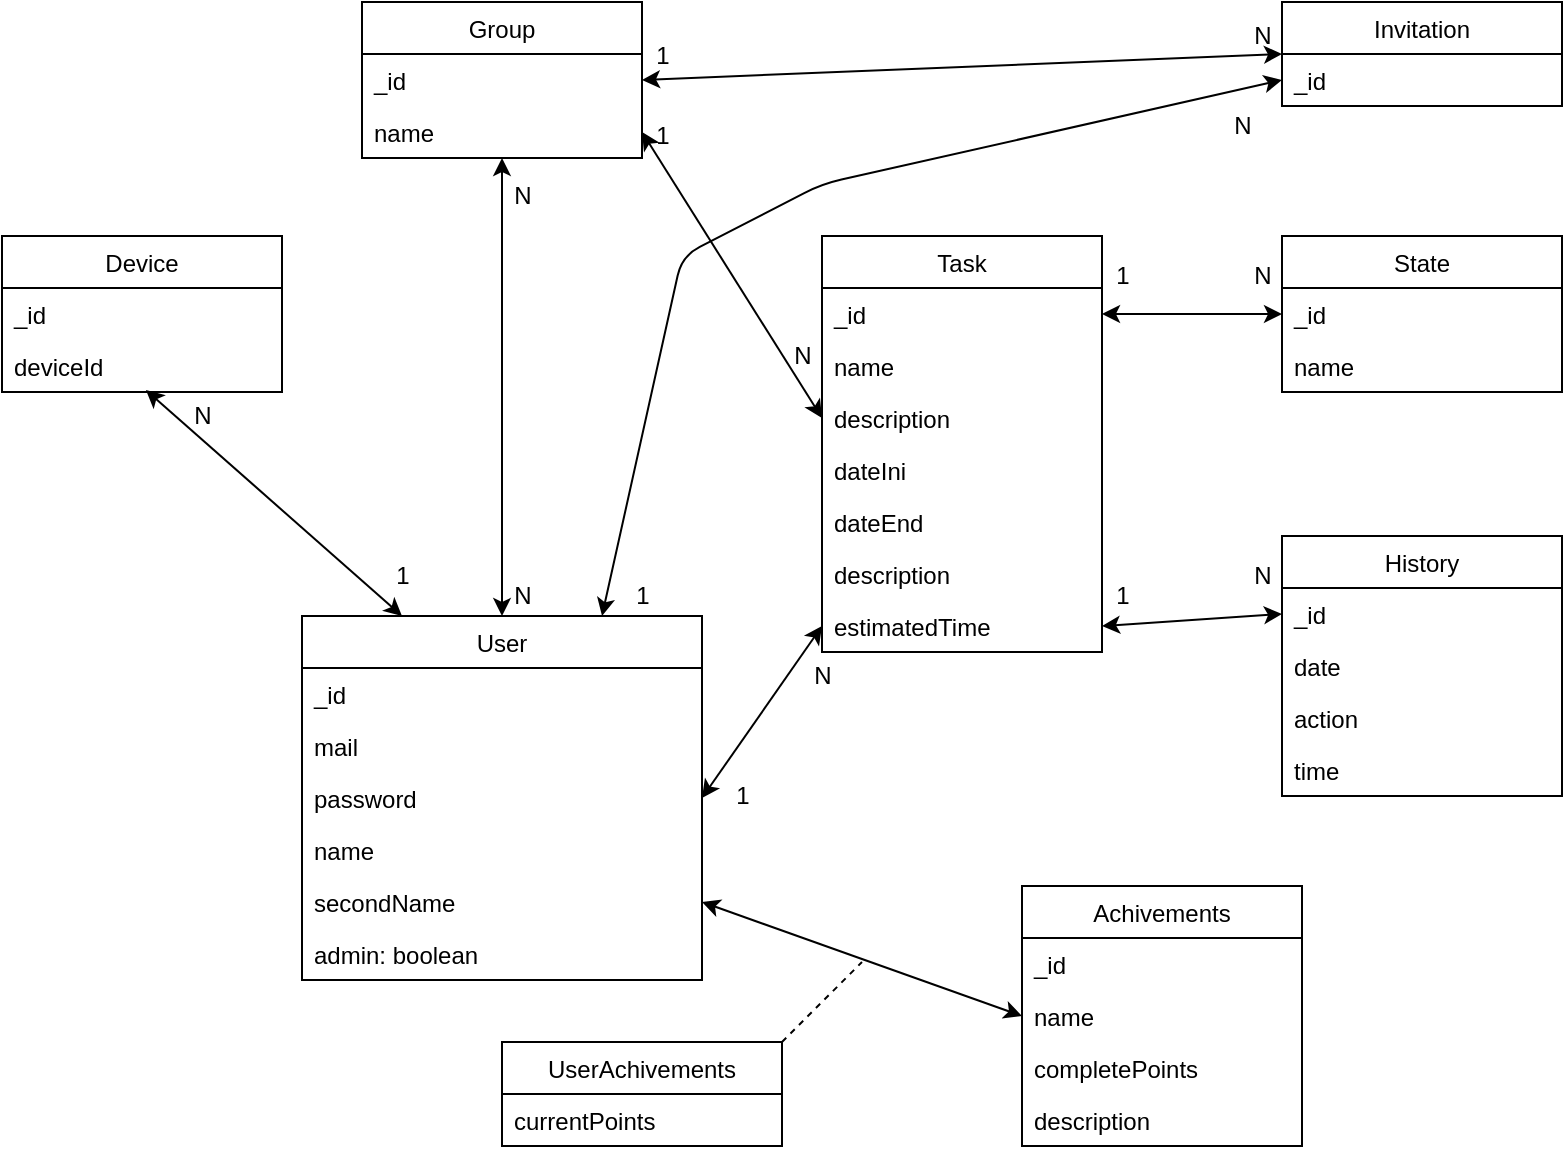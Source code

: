<mxfile version="14.4.3" type="device"><diagram id="mBvxw70yb0Zf4yTF3M4U" name="Página-1"><mxGraphModel dx="1326" dy="806" grid="1" gridSize="10" guides="1" tooltips="1" connect="1" arrows="1" fold="1" page="1" pageScale="1" pageWidth="827" pageHeight="1169" math="0" shadow="0"><root><mxCell id="0"/><mxCell id="1" parent="0"/><mxCell id="lRIT42_bY--8WyriqjhK-4" value="Group" style="swimlane;fontStyle=0;childLayout=stackLayout;horizontal=1;startSize=26;fillColor=none;horizontalStack=0;resizeParent=1;resizeParentMax=0;resizeLast=0;collapsible=1;marginBottom=0;" parent="1" vertex="1"><mxGeometry x="200" y="13" width="140" height="78" as="geometry"><mxRectangle x="359" y="520" width="90" height="26" as="alternateBounds"/></mxGeometry></mxCell><mxCell id="lRIT42_bY--8WyriqjhK-5" value="_id" style="text;strokeColor=none;fillColor=none;align=left;verticalAlign=top;spacingLeft=4;spacingRight=4;overflow=hidden;rotatable=0;points=[[0,0.5],[1,0.5]];portConstraint=eastwest;" parent="lRIT42_bY--8WyriqjhK-4" vertex="1"><mxGeometry y="26" width="140" height="26" as="geometry"/></mxCell><mxCell id="lRIT42_bY--8WyriqjhK-6" value="name" style="text;strokeColor=none;fillColor=none;align=left;verticalAlign=top;spacingLeft=4;spacingRight=4;overflow=hidden;rotatable=0;points=[[0,0.5],[1,0.5]];portConstraint=eastwest;" parent="lRIT42_bY--8WyriqjhK-4" vertex="1"><mxGeometry y="52" width="140" height="26" as="geometry"/></mxCell><mxCell id="lRIT42_bY--8WyriqjhK-8" value="Invitation" style="swimlane;fontStyle=0;childLayout=stackLayout;horizontal=1;startSize=26;fillColor=none;horizontalStack=0;resizeParent=1;resizeParentMax=0;resizeLast=0;collapsible=1;marginBottom=0;" parent="1" vertex="1"><mxGeometry x="660" y="13" width="140" height="52" as="geometry"/></mxCell><mxCell id="lRIT42_bY--8WyriqjhK-9" value="_id" style="text;strokeColor=none;fillColor=none;align=left;verticalAlign=top;spacingLeft=4;spacingRight=4;overflow=hidden;rotatable=0;points=[[0,0.5],[1,0.5]];portConstraint=eastwest;" parent="lRIT42_bY--8WyriqjhK-8" vertex="1"><mxGeometry y="26" width="140" height="26" as="geometry"/></mxCell><mxCell id="lRIT42_bY--8WyriqjhK-15" value="User" style="swimlane;fontStyle=0;childLayout=stackLayout;horizontal=1;startSize=26;fillColor=none;horizontalStack=0;resizeParent=1;resizeParentMax=0;resizeLast=0;collapsible=1;marginBottom=0;" parent="1" vertex="1"><mxGeometry x="170" y="320" width="200" height="182" as="geometry"/></mxCell><mxCell id="lRIT42_bY--8WyriqjhK-16" value="_id" style="text;strokeColor=none;fillColor=none;align=left;verticalAlign=top;spacingLeft=4;spacingRight=4;overflow=hidden;rotatable=0;points=[[0,0.5],[1,0.5]];portConstraint=eastwest;" parent="lRIT42_bY--8WyriqjhK-15" vertex="1"><mxGeometry y="26" width="200" height="26" as="geometry"/></mxCell><mxCell id="lRIT42_bY--8WyriqjhK-17" value="mail" style="text;strokeColor=none;fillColor=none;align=left;verticalAlign=top;spacingLeft=4;spacingRight=4;overflow=hidden;rotatable=0;points=[[0,0.5],[1,0.5]];portConstraint=eastwest;" parent="lRIT42_bY--8WyriqjhK-15" vertex="1"><mxGeometry y="52" width="200" height="26" as="geometry"/></mxCell><mxCell id="lRIT42_bY--8WyriqjhK-18" value="password" style="text;strokeColor=none;fillColor=none;align=left;verticalAlign=top;spacingLeft=4;spacingRight=4;overflow=hidden;rotatable=0;points=[[0,0.5],[1,0.5]];portConstraint=eastwest;" parent="lRIT42_bY--8WyriqjhK-15" vertex="1"><mxGeometry y="78" width="200" height="26" as="geometry"/></mxCell><mxCell id="lRIT42_bY--8WyriqjhK-24" value="name" style="text;strokeColor=none;fillColor=none;align=left;verticalAlign=top;spacingLeft=4;spacingRight=4;overflow=hidden;rotatable=0;points=[[0,0.5],[1,0.5]];portConstraint=eastwest;" parent="lRIT42_bY--8WyriqjhK-15" vertex="1"><mxGeometry y="104" width="200" height="26" as="geometry"/></mxCell><mxCell id="lRIT42_bY--8WyriqjhK-25" value="secondName" style="text;strokeColor=none;fillColor=none;align=left;verticalAlign=top;spacingLeft=4;spacingRight=4;overflow=hidden;rotatable=0;points=[[0,0.5],[1,0.5]];portConstraint=eastwest;" parent="lRIT42_bY--8WyriqjhK-15" vertex="1"><mxGeometry y="130" width="200" height="26" as="geometry"/></mxCell><mxCell id="8AzACF3erwfn4muggk_q-1" value="admin: boolean" style="text;strokeColor=none;fillColor=none;align=left;verticalAlign=top;spacingLeft=4;spacingRight=4;overflow=hidden;rotatable=0;points=[[0,0.5],[1,0.5]];portConstraint=eastwest;" parent="lRIT42_bY--8WyriqjhK-15" vertex="1"><mxGeometry y="156" width="200" height="26" as="geometry"/></mxCell><mxCell id="lRIT42_bY--8WyriqjhK-50" value="Task" style="swimlane;fontStyle=0;childLayout=stackLayout;horizontal=1;startSize=26;fillColor=none;horizontalStack=0;resizeParent=1;resizeParentMax=0;resizeLast=0;collapsible=1;marginBottom=0;" parent="1" vertex="1"><mxGeometry x="430" y="130" width="140" height="208" as="geometry"/></mxCell><mxCell id="lRIT42_bY--8WyriqjhK-51" value="_id" style="text;strokeColor=none;fillColor=none;align=left;verticalAlign=top;spacingLeft=4;spacingRight=4;overflow=hidden;rotatable=0;points=[[0,0.5],[1,0.5]];portConstraint=eastwest;" parent="lRIT42_bY--8WyriqjhK-50" vertex="1"><mxGeometry y="26" width="140" height="26" as="geometry"/></mxCell><mxCell id="lRIT42_bY--8WyriqjhK-52" value="name" style="text;strokeColor=none;fillColor=none;align=left;verticalAlign=top;spacingLeft=4;spacingRight=4;overflow=hidden;rotatable=0;points=[[0,0.5],[1,0.5]];portConstraint=eastwest;" parent="lRIT42_bY--8WyriqjhK-50" vertex="1"><mxGeometry y="52" width="140" height="26" as="geometry"/></mxCell><mxCell id="lRIT42_bY--8WyriqjhK-56" value="description" style="text;strokeColor=none;fillColor=none;align=left;verticalAlign=top;spacingLeft=4;spacingRight=4;overflow=hidden;rotatable=0;points=[[0,0.5],[1,0.5]];portConstraint=eastwest;" parent="lRIT42_bY--8WyriqjhK-50" vertex="1"><mxGeometry y="78" width="140" height="26" as="geometry"/></mxCell><mxCell id="lRIT42_bY--8WyriqjhK-61" value="dateIni" style="text;strokeColor=none;fillColor=none;align=left;verticalAlign=top;spacingLeft=4;spacingRight=4;overflow=hidden;rotatable=0;points=[[0,0.5],[1,0.5]];portConstraint=eastwest;" parent="lRIT42_bY--8WyriqjhK-50" vertex="1"><mxGeometry y="104" width="140" height="26" as="geometry"/></mxCell><mxCell id="lRIT42_bY--8WyriqjhK-62" value="dateEnd" style="text;strokeColor=none;fillColor=none;align=left;verticalAlign=top;spacingLeft=4;spacingRight=4;overflow=hidden;rotatable=0;points=[[0,0.5],[1,0.5]];portConstraint=eastwest;" parent="lRIT42_bY--8WyriqjhK-50" vertex="1"><mxGeometry y="130" width="140" height="26" as="geometry"/></mxCell><mxCell id="lRIT42_bY--8WyriqjhK-63" value="description" style="text;strokeColor=none;fillColor=none;align=left;verticalAlign=top;spacingLeft=4;spacingRight=4;overflow=hidden;rotatable=0;points=[[0,0.5],[1,0.5]];portConstraint=eastwest;" parent="lRIT42_bY--8WyriqjhK-50" vertex="1"><mxGeometry y="156" width="140" height="26" as="geometry"/></mxCell><mxCell id="lRIT42_bY--8WyriqjhK-65" value="estimatedTime" style="text;strokeColor=none;fillColor=none;align=left;verticalAlign=top;spacingLeft=4;spacingRight=4;overflow=hidden;rotatable=0;points=[[0,0.5],[1,0.5]];portConstraint=eastwest;" parent="lRIT42_bY--8WyriqjhK-50" vertex="1"><mxGeometry y="182" width="140" height="26" as="geometry"/></mxCell><mxCell id="lRIT42_bY--8WyriqjhK-73" value="Device" style="swimlane;fontStyle=0;childLayout=stackLayout;horizontal=1;startSize=26;fillColor=none;horizontalStack=0;resizeParent=1;resizeParentMax=0;resizeLast=0;collapsible=1;marginBottom=0;" parent="1" vertex="1"><mxGeometry x="20" y="130" width="140" height="78" as="geometry"/></mxCell><mxCell id="lRIT42_bY--8WyriqjhK-74" value="_id" style="text;strokeColor=none;fillColor=none;align=left;verticalAlign=top;spacingLeft=4;spacingRight=4;overflow=hidden;rotatable=0;points=[[0,0.5],[1,0.5]];portConstraint=eastwest;" parent="lRIT42_bY--8WyriqjhK-73" vertex="1"><mxGeometry y="26" width="140" height="26" as="geometry"/></mxCell><mxCell id="lRIT42_bY--8WyriqjhK-76" value="deviceId" style="text;strokeColor=none;fillColor=none;align=left;verticalAlign=top;spacingLeft=4;spacingRight=4;overflow=hidden;rotatable=0;points=[[0,0.5],[1,0.5]];portConstraint=eastwest;" parent="lRIT42_bY--8WyriqjhK-73" vertex="1"><mxGeometry y="52" width="140" height="26" as="geometry"/></mxCell><mxCell id="lRIT42_bY--8WyriqjhK-80" value="State" style="swimlane;fontStyle=0;childLayout=stackLayout;horizontal=1;startSize=26;fillColor=none;horizontalStack=0;resizeParent=1;resizeParentMax=0;resizeLast=0;collapsible=1;marginBottom=0;" parent="1" vertex="1"><mxGeometry x="660" y="130" width="140" height="78" as="geometry"/></mxCell><mxCell id="lRIT42_bY--8WyriqjhK-81" value="_id" style="text;strokeColor=none;fillColor=none;align=left;verticalAlign=top;spacingLeft=4;spacingRight=4;overflow=hidden;rotatable=0;points=[[0,0.5],[1,0.5]];portConstraint=eastwest;" parent="lRIT42_bY--8WyriqjhK-80" vertex="1"><mxGeometry y="26" width="140" height="26" as="geometry"/></mxCell><mxCell id="lRIT42_bY--8WyriqjhK-82" value="name" style="text;strokeColor=none;fillColor=none;align=left;verticalAlign=top;spacingLeft=4;spacingRight=4;overflow=hidden;rotatable=0;points=[[0,0.5],[1,0.5]];portConstraint=eastwest;" parent="lRIT42_bY--8WyriqjhK-80" vertex="1"><mxGeometry y="52" width="140" height="26" as="geometry"/></mxCell><mxCell id="lRIT42_bY--8WyriqjhK-90" value="History" style="swimlane;fontStyle=0;childLayout=stackLayout;horizontal=1;startSize=26;fillColor=none;horizontalStack=0;resizeParent=1;resizeParentMax=0;resizeLast=0;collapsible=1;marginBottom=0;" parent="1" vertex="1"><mxGeometry x="660" y="280" width="140" height="130" as="geometry"/></mxCell><mxCell id="lRIT42_bY--8WyriqjhK-91" value="_id" style="text;strokeColor=none;fillColor=none;align=left;verticalAlign=top;spacingLeft=4;spacingRight=4;overflow=hidden;rotatable=0;points=[[0,0.5],[1,0.5]];portConstraint=eastwest;" parent="lRIT42_bY--8WyriqjhK-90" vertex="1"><mxGeometry y="26" width="140" height="26" as="geometry"/></mxCell><mxCell id="lRIT42_bY--8WyriqjhK-98" value="date" style="text;strokeColor=none;fillColor=none;align=left;verticalAlign=top;spacingLeft=4;spacingRight=4;overflow=hidden;rotatable=0;points=[[0,0.5],[1,0.5]];portConstraint=eastwest;" parent="lRIT42_bY--8WyriqjhK-90" vertex="1"><mxGeometry y="52" width="140" height="26" as="geometry"/></mxCell><mxCell id="lRIT42_bY--8WyriqjhK-99" value="action" style="text;strokeColor=none;fillColor=none;align=left;verticalAlign=top;spacingLeft=4;spacingRight=4;overflow=hidden;rotatable=0;points=[[0,0.5],[1,0.5]];portConstraint=eastwest;" parent="lRIT42_bY--8WyriqjhK-90" vertex="1"><mxGeometry y="78" width="140" height="26" as="geometry"/></mxCell><mxCell id="8AzACF3erwfn4muggk_q-2" value="time" style="text;strokeColor=none;fillColor=none;align=left;verticalAlign=top;spacingLeft=4;spacingRight=4;overflow=hidden;rotatable=0;points=[[0,0.5],[1,0.5]];portConstraint=eastwest;" parent="lRIT42_bY--8WyriqjhK-90" vertex="1"><mxGeometry y="104" width="140" height="26" as="geometry"/></mxCell><mxCell id="lRIT42_bY--8WyriqjhK-104" value="UserAchivements" style="swimlane;fontStyle=0;childLayout=stackLayout;horizontal=1;startSize=26;fillColor=none;horizontalStack=0;resizeParent=1;resizeParentMax=0;resizeLast=0;collapsible=1;marginBottom=0;" parent="1" vertex="1"><mxGeometry x="270" y="533" width="140" height="52" as="geometry"/></mxCell><mxCell id="lRIT42_bY--8WyriqjhK-107" value="currentPoints" style="text;strokeColor=none;fillColor=none;align=left;verticalAlign=top;spacingLeft=4;spacingRight=4;overflow=hidden;rotatable=0;points=[[0,0.5],[1,0.5]];portConstraint=eastwest;" parent="lRIT42_bY--8WyriqjhK-104" vertex="1"><mxGeometry y="26" width="140" height="26" as="geometry"/></mxCell><mxCell id="lRIT42_bY--8WyriqjhK-110" value="Achivements" style="swimlane;fontStyle=0;childLayout=stackLayout;horizontal=1;startSize=26;fillColor=none;horizontalStack=0;resizeParent=1;resizeParentMax=0;resizeLast=0;collapsible=1;marginBottom=0;" parent="1" vertex="1"><mxGeometry x="530" y="455" width="140" height="130" as="geometry"/></mxCell><mxCell id="lRIT42_bY--8WyriqjhK-111" value="_id" style="text;strokeColor=none;fillColor=none;align=left;verticalAlign=top;spacingLeft=4;spacingRight=4;overflow=hidden;rotatable=0;points=[[0,0.5],[1,0.5]];portConstraint=eastwest;" parent="lRIT42_bY--8WyriqjhK-110" vertex="1"><mxGeometry y="26" width="140" height="26" as="geometry"/></mxCell><mxCell id="lRIT42_bY--8WyriqjhK-112" value="name" style="text;strokeColor=none;fillColor=none;align=left;verticalAlign=top;spacingLeft=4;spacingRight=4;overflow=hidden;rotatable=0;points=[[0,0.5],[1,0.5]];portConstraint=eastwest;" parent="lRIT42_bY--8WyriqjhK-110" vertex="1"><mxGeometry y="52" width="140" height="26" as="geometry"/></mxCell><mxCell id="lRIT42_bY--8WyriqjhK-113" value="completePoints" style="text;strokeColor=none;fillColor=none;align=left;verticalAlign=top;spacingLeft=4;spacingRight=4;overflow=hidden;rotatable=0;points=[[0,0.5],[1,0.5]];portConstraint=eastwest;" parent="lRIT42_bY--8WyriqjhK-110" vertex="1"><mxGeometry y="78" width="140" height="26" as="geometry"/></mxCell><mxCell id="lRIT42_bY--8WyriqjhK-114" value="description" style="text;strokeColor=none;fillColor=none;align=left;verticalAlign=top;spacingLeft=4;spacingRight=4;overflow=hidden;rotatable=0;points=[[0,0.5],[1,0.5]];portConstraint=eastwest;" parent="lRIT42_bY--8WyriqjhK-110" vertex="1"><mxGeometry y="104" width="140" height="26" as="geometry"/></mxCell><mxCell id="7_BeELE3eForNPJY7JVs-1" value="" style="endArrow=classic;startArrow=classic;html=1;exitX=0.5;exitY=0;exitDx=0;exitDy=0;" edge="1" parent="1" source="lRIT42_bY--8WyriqjhK-15" target="lRIT42_bY--8WyriqjhK-6"><mxGeometry width="50" height="50" relative="1" as="geometry"><mxPoint x="390" y="240" as="sourcePoint"/><mxPoint x="440" y="190" as="targetPoint"/></mxGeometry></mxCell><mxCell id="7_BeELE3eForNPJY7JVs-2" value="N" style="text;html=1;align=center;verticalAlign=middle;resizable=0;points=[];autosize=1;" vertex="1" parent="1"><mxGeometry x="270" y="100" width="20" height="20" as="geometry"/></mxCell><mxCell id="7_BeELE3eForNPJY7JVs-3" value="N" style="text;html=1;align=center;verticalAlign=middle;resizable=0;points=[];autosize=1;" vertex="1" parent="1"><mxGeometry x="270" y="300" width="20" height="20" as="geometry"/></mxCell><mxCell id="7_BeELE3eForNPJY7JVs-4" value="" style="endArrow=classic;startArrow=classic;html=1;exitX=0.75;exitY=0;exitDx=0;exitDy=0;entryX=0;entryY=0.5;entryDx=0;entryDy=0;" edge="1" parent="1" source="lRIT42_bY--8WyriqjhK-15" target="lRIT42_bY--8WyriqjhK-9"><mxGeometry width="50" height="50" relative="1" as="geometry"><mxPoint x="210" y="290" as="sourcePoint"/><mxPoint x="660" y="78" as="targetPoint"/><Array as="points"><mxPoint x="360" y="140"/><mxPoint x="430" y="104"/></Array></mxGeometry></mxCell><mxCell id="7_BeELE3eForNPJY7JVs-5" value="1" style="text;html=1;align=center;verticalAlign=middle;resizable=0;points=[];autosize=1;" vertex="1" parent="1"><mxGeometry x="330" y="300" width="20" height="20" as="geometry"/></mxCell><mxCell id="7_BeELE3eForNPJY7JVs-6" value="N" style="text;html=1;align=center;verticalAlign=middle;resizable=0;points=[];autosize=1;" vertex="1" parent="1"><mxGeometry x="630" y="65" width="20" height="20" as="geometry"/></mxCell><mxCell id="7_BeELE3eForNPJY7JVs-7" value="" style="endArrow=classic;startArrow=classic;html=1;exitX=0;exitY=0.5;exitDx=0;exitDy=0;entryX=1;entryY=0.5;entryDx=0;entryDy=0;" edge="1" parent="1" source="lRIT42_bY--8WyriqjhK-112" target="lRIT42_bY--8WyriqjhK-25"><mxGeometry width="50" height="50" relative="1" as="geometry"><mxPoint x="390" y="660" as="sourcePoint"/><mxPoint x="440" y="390" as="targetPoint"/></mxGeometry></mxCell><mxCell id="7_BeELE3eForNPJY7JVs-8" value="" style="endArrow=none;dashed=1;html=1;exitX=1;exitY=0;exitDx=0;exitDy=0;" edge="1" parent="1" source="lRIT42_bY--8WyriqjhK-104"><mxGeometry width="50" height="50" relative="1" as="geometry"><mxPoint x="470" y="353" as="sourcePoint"/><mxPoint x="450" y="493" as="targetPoint"/></mxGeometry></mxCell><mxCell id="7_BeELE3eForNPJY7JVs-9" value="" style="endArrow=classic;startArrow=classic;html=1;entryX=0;entryY=0.5;entryDx=0;entryDy=0;exitX=1;exitY=0.5;exitDx=0;exitDy=0;" edge="1" parent="1" source="lRIT42_bY--8WyriqjhK-18" target="lRIT42_bY--8WyriqjhK-65"><mxGeometry width="50" height="50" relative="1" as="geometry"><mxPoint x="390" y="440" as="sourcePoint"/><mxPoint x="440" y="390" as="targetPoint"/></mxGeometry></mxCell><mxCell id="7_BeELE3eForNPJY7JVs-10" value="1" style="text;html=1;align=center;verticalAlign=middle;resizable=0;points=[];autosize=1;" vertex="1" parent="1"><mxGeometry x="380" y="400" width="20" height="20" as="geometry"/></mxCell><mxCell id="7_BeELE3eForNPJY7JVs-11" value="N" style="text;html=1;align=center;verticalAlign=middle;resizable=0;points=[];autosize=1;" vertex="1" parent="1"><mxGeometry x="420" y="340" width="20" height="20" as="geometry"/></mxCell><mxCell id="7_BeELE3eForNPJY7JVs-13" value="" style="endArrow=classic;startArrow=classic;html=1;exitX=1;exitY=0.5;exitDx=0;exitDy=0;entryX=0;entryY=0.5;entryDx=0;entryDy=0;" edge="1" parent="1" source="lRIT42_bY--8WyriqjhK-6" target="lRIT42_bY--8WyriqjhK-56"><mxGeometry width="50" height="50" relative="1" as="geometry"><mxPoint x="390" y="440" as="sourcePoint"/><mxPoint x="440" y="390" as="targetPoint"/></mxGeometry></mxCell><mxCell id="7_BeELE3eForNPJY7JVs-14" value="1" style="text;html=1;align=center;verticalAlign=middle;resizable=0;points=[];autosize=1;" vertex="1" parent="1"><mxGeometry x="340" y="70" width="20" height="20" as="geometry"/></mxCell><mxCell id="7_BeELE3eForNPJY7JVs-15" value="N" style="text;html=1;align=center;verticalAlign=middle;resizable=0;points=[];autosize=1;" vertex="1" parent="1"><mxGeometry x="410" y="180" width="20" height="20" as="geometry"/></mxCell><mxCell id="7_BeELE3eForNPJY7JVs-16" value="" style="endArrow=classic;startArrow=classic;html=1;entryX=0.514;entryY=0.962;entryDx=0;entryDy=0;entryPerimeter=0;exitX=0.25;exitY=0;exitDx=0;exitDy=0;" edge="1" parent="1" source="lRIT42_bY--8WyriqjhK-15" target="lRIT42_bY--8WyriqjhK-76"><mxGeometry width="50" height="50" relative="1" as="geometry"><mxPoint x="120" y="330" as="sourcePoint"/><mxPoint x="170" y="280" as="targetPoint"/></mxGeometry></mxCell><mxCell id="7_BeELE3eForNPJY7JVs-17" value="N" style="text;html=1;align=center;verticalAlign=middle;resizable=0;points=[];autosize=1;" vertex="1" parent="1"><mxGeometry x="110" y="210" width="20" height="20" as="geometry"/></mxCell><mxCell id="7_BeELE3eForNPJY7JVs-18" value="1" style="text;html=1;align=center;verticalAlign=middle;resizable=0;points=[];autosize=1;" vertex="1" parent="1"><mxGeometry x="210" y="290" width="20" height="20" as="geometry"/></mxCell><mxCell id="7_BeELE3eForNPJY7JVs-19" value="" style="endArrow=classic;startArrow=classic;html=1;exitX=1;exitY=0.5;exitDx=0;exitDy=0;entryX=0;entryY=0.5;entryDx=0;entryDy=0;" edge="1" parent="1" source="lRIT42_bY--8WyriqjhK-5" target="lRIT42_bY--8WyriqjhK-8"><mxGeometry width="50" height="50" relative="1" as="geometry"><mxPoint x="390" y="440" as="sourcePoint"/><mxPoint x="440" y="390" as="targetPoint"/></mxGeometry></mxCell><mxCell id="7_BeELE3eForNPJY7JVs-20" value="1" style="text;html=1;align=center;verticalAlign=middle;resizable=0;points=[];autosize=1;" vertex="1" parent="1"><mxGeometry x="340" y="30" width="20" height="20" as="geometry"/></mxCell><mxCell id="7_BeELE3eForNPJY7JVs-21" value="N" style="text;html=1;align=center;verticalAlign=middle;resizable=0;points=[];autosize=1;" vertex="1" parent="1"><mxGeometry x="640" y="20" width="20" height="20" as="geometry"/></mxCell><mxCell id="7_BeELE3eForNPJY7JVs-22" value="" style="endArrow=classic;startArrow=classic;html=1;entryX=0;entryY=0.5;entryDx=0;entryDy=0;exitX=1;exitY=0.5;exitDx=0;exitDy=0;" edge="1" parent="1" source="lRIT42_bY--8WyriqjhK-51" target="lRIT42_bY--8WyriqjhK-81"><mxGeometry width="50" height="50" relative="1" as="geometry"><mxPoint x="390" y="440" as="sourcePoint"/><mxPoint x="440" y="390" as="targetPoint"/></mxGeometry></mxCell><mxCell id="7_BeELE3eForNPJY7JVs-23" value="1" style="text;html=1;align=center;verticalAlign=middle;resizable=0;points=[];autosize=1;" vertex="1" parent="1"><mxGeometry x="570" y="140" width="20" height="20" as="geometry"/></mxCell><mxCell id="7_BeELE3eForNPJY7JVs-24" value="N" style="text;html=1;align=center;verticalAlign=middle;resizable=0;points=[];autosize=1;" vertex="1" parent="1"><mxGeometry x="640" y="140" width="20" height="20" as="geometry"/></mxCell><mxCell id="7_BeELE3eForNPJY7JVs-25" value="" style="endArrow=classic;startArrow=classic;html=1;entryX=1;entryY=0.5;entryDx=0;entryDy=0;exitX=0;exitY=0.5;exitDx=0;exitDy=0;" edge="1" parent="1" source="lRIT42_bY--8WyriqjhK-91" target="lRIT42_bY--8WyriqjhK-65"><mxGeometry width="50" height="50" relative="1" as="geometry"><mxPoint x="390" y="440" as="sourcePoint"/><mxPoint x="440" y="390" as="targetPoint"/></mxGeometry></mxCell><mxCell id="7_BeELE3eForNPJY7JVs-26" value="1" style="text;html=1;align=center;verticalAlign=middle;resizable=0;points=[];autosize=1;" vertex="1" parent="1"><mxGeometry x="570" y="300" width="20" height="20" as="geometry"/></mxCell><mxCell id="7_BeELE3eForNPJY7JVs-27" value="N" style="text;html=1;align=center;verticalAlign=middle;resizable=0;points=[];autosize=1;" vertex="1" parent="1"><mxGeometry x="640" y="290" width="20" height="20" as="geometry"/></mxCell></root></mxGraphModel></diagram></mxfile>